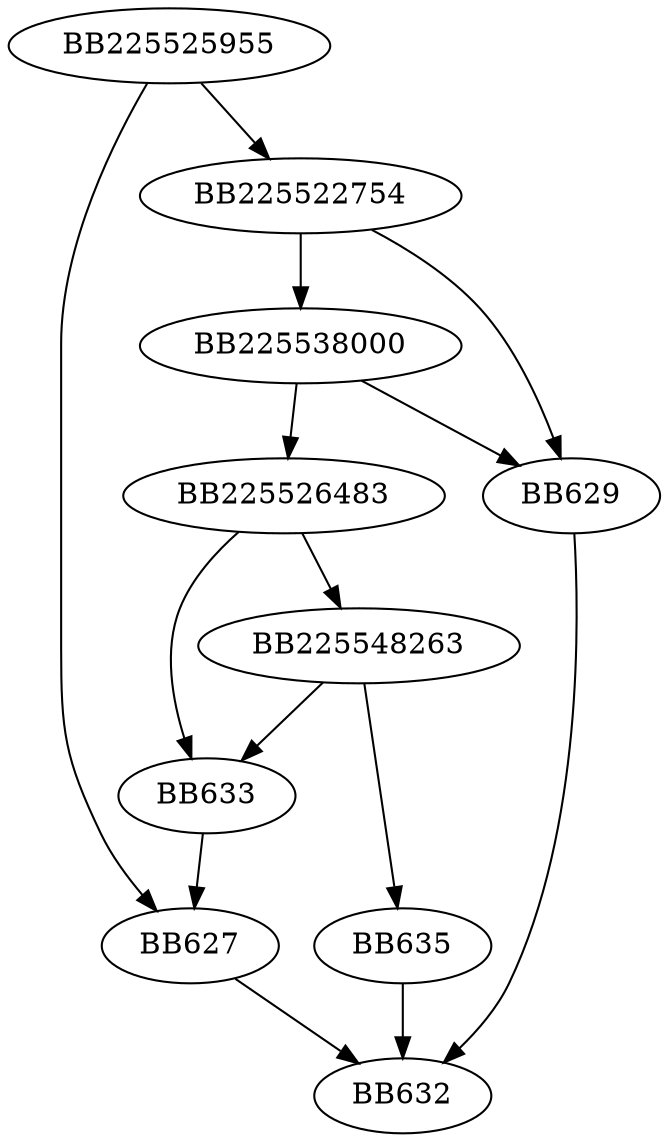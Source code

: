 digraph G{
	BB225525955->BB627;
	BB225525955->BB225522754;
	BB225522754->BB629;
	BB225522754->BB225538000;
	BB225538000->BB629;
	BB225538000->BB225526483;
	BB629->BB632;
	BB225526483->BB633;
	BB225526483->BB225548263;
	BB225548263->BB633;
	BB225548263->BB635;
	BB635->BB632;
	BB633->BB627;
	BB627->BB632;
}
